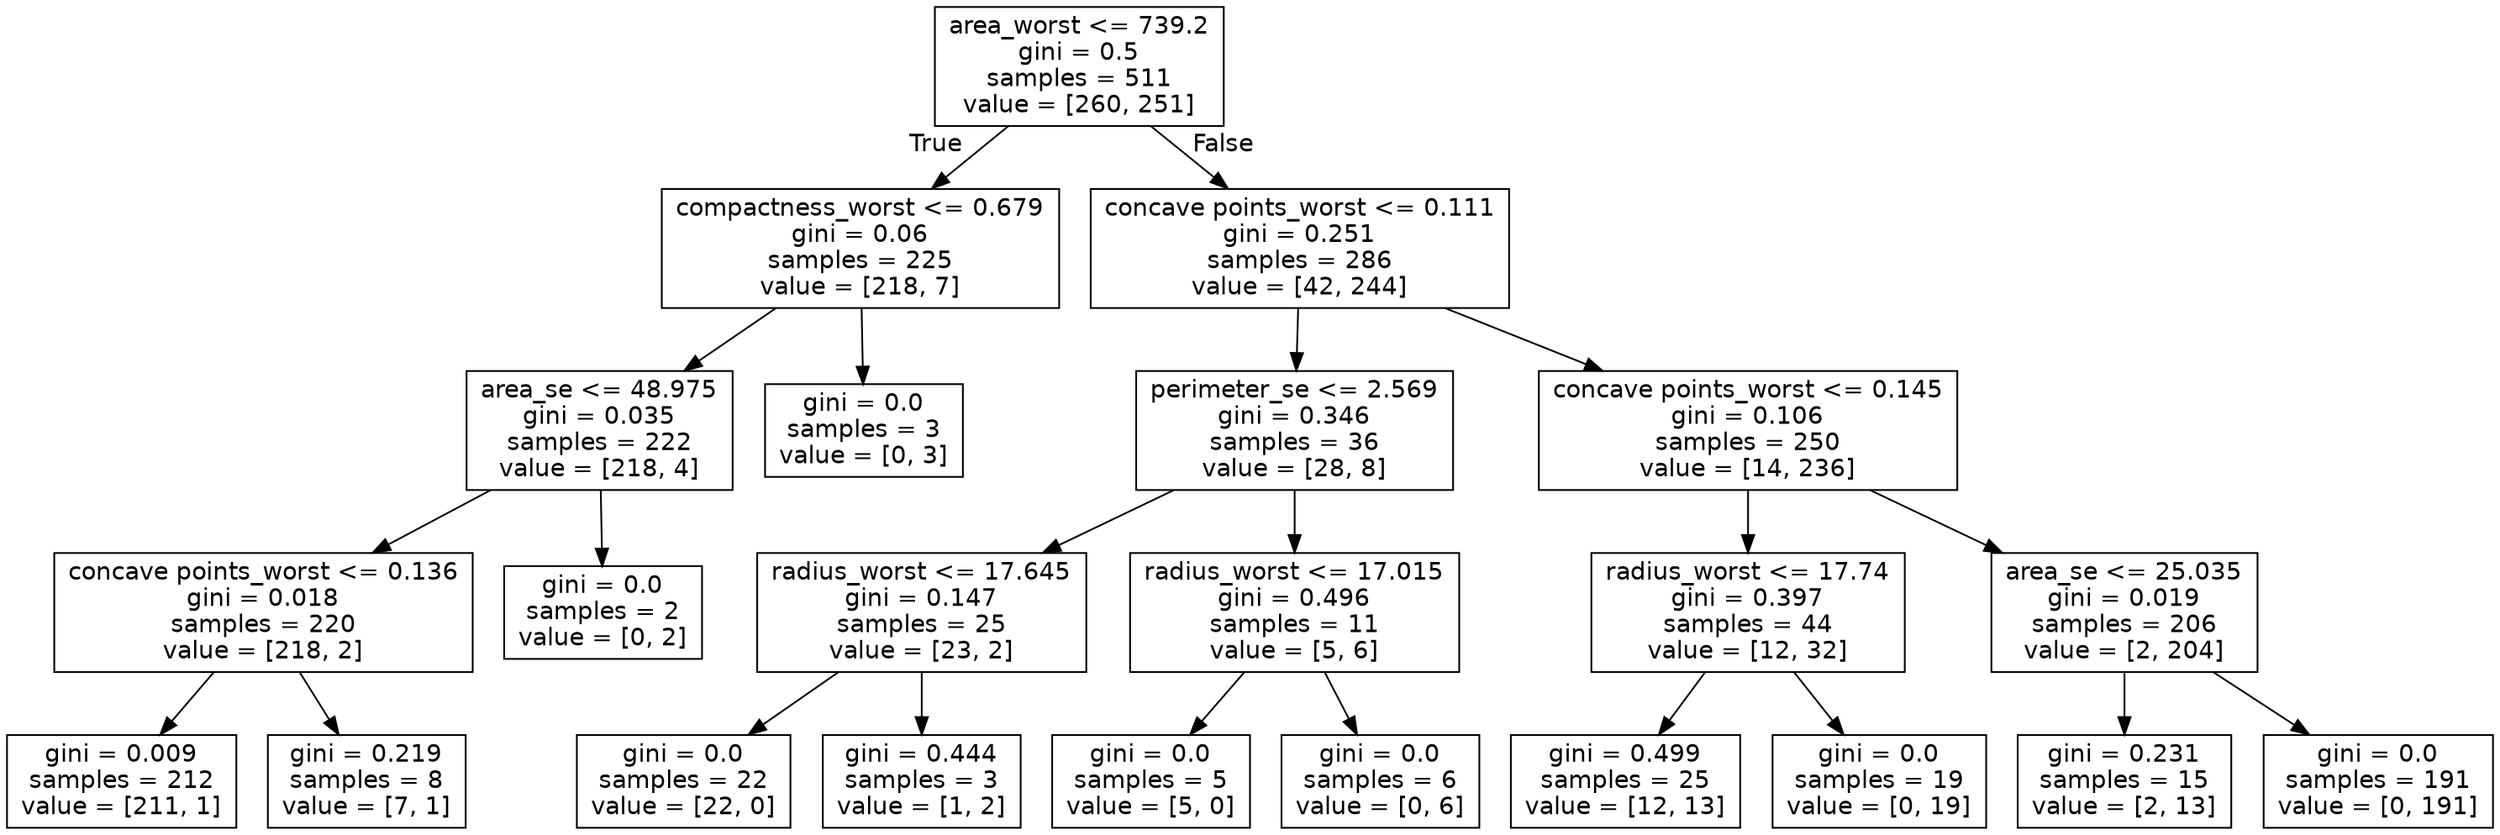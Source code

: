 digraph Tree {
node [shape=box, fontname="helvetica"] ;
edge [fontname="helvetica"] ;
0 [label="area_worst <= 739.2\ngini = 0.5\nsamples = 511\nvalue = [260, 251]"] ;
1 [label="compactness_worst <= 0.679\ngini = 0.06\nsamples = 225\nvalue = [218, 7]"] ;
0 -> 1 [labeldistance=2.5, labelangle=45, headlabel="True"] ;
2 [label="area_se <= 48.975\ngini = 0.035\nsamples = 222\nvalue = [218, 4]"] ;
1 -> 2 ;
3 [label="concave points_worst <= 0.136\ngini = 0.018\nsamples = 220\nvalue = [218, 2]"] ;
2 -> 3 ;
4 [label="gini = 0.009\nsamples = 212\nvalue = [211, 1]"] ;
3 -> 4 ;
5 [label="gini = 0.219\nsamples = 8\nvalue = [7, 1]"] ;
3 -> 5 ;
6 [label="gini = 0.0\nsamples = 2\nvalue = [0, 2]"] ;
2 -> 6 ;
7 [label="gini = 0.0\nsamples = 3\nvalue = [0, 3]"] ;
1 -> 7 ;
8 [label="concave points_worst <= 0.111\ngini = 0.251\nsamples = 286\nvalue = [42, 244]"] ;
0 -> 8 [labeldistance=2.5, labelangle=-45, headlabel="False"] ;
9 [label="perimeter_se <= 2.569\ngini = 0.346\nsamples = 36\nvalue = [28, 8]"] ;
8 -> 9 ;
10 [label="radius_worst <= 17.645\ngini = 0.147\nsamples = 25\nvalue = [23, 2]"] ;
9 -> 10 ;
11 [label="gini = 0.0\nsamples = 22\nvalue = [22, 0]"] ;
10 -> 11 ;
12 [label="gini = 0.444\nsamples = 3\nvalue = [1, 2]"] ;
10 -> 12 ;
13 [label="radius_worst <= 17.015\ngini = 0.496\nsamples = 11\nvalue = [5, 6]"] ;
9 -> 13 ;
14 [label="gini = 0.0\nsamples = 5\nvalue = [5, 0]"] ;
13 -> 14 ;
15 [label="gini = 0.0\nsamples = 6\nvalue = [0, 6]"] ;
13 -> 15 ;
16 [label="concave points_worst <= 0.145\ngini = 0.106\nsamples = 250\nvalue = [14, 236]"] ;
8 -> 16 ;
17 [label="radius_worst <= 17.74\ngini = 0.397\nsamples = 44\nvalue = [12, 32]"] ;
16 -> 17 ;
18 [label="gini = 0.499\nsamples = 25\nvalue = [12, 13]"] ;
17 -> 18 ;
19 [label="gini = 0.0\nsamples = 19\nvalue = [0, 19]"] ;
17 -> 19 ;
20 [label="area_se <= 25.035\ngini = 0.019\nsamples = 206\nvalue = [2, 204]"] ;
16 -> 20 ;
21 [label="gini = 0.231\nsamples = 15\nvalue = [2, 13]"] ;
20 -> 21 ;
22 [label="gini = 0.0\nsamples = 191\nvalue = [0, 191]"] ;
20 -> 22 ;
}